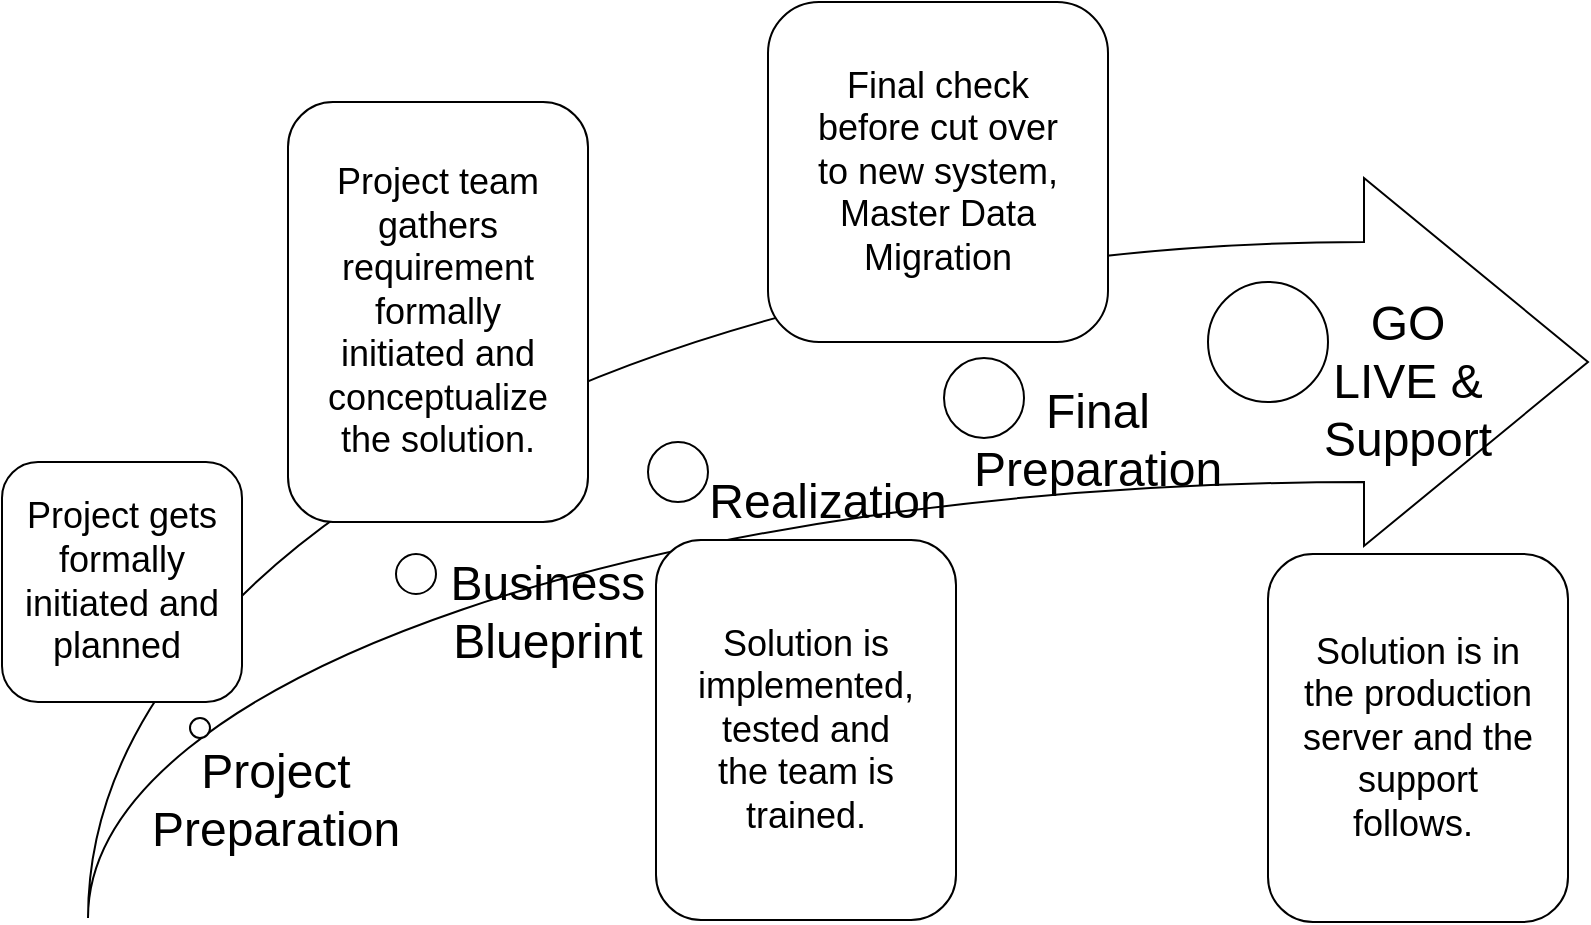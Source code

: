 <mxfile version="13.6.6" type="github">
  <diagram id="eaValxSXPdGNPWjf7hFO" name="Page-1">
    <mxGraphModel dx="868" dy="433" grid="1" gridSize="10" guides="1" tooltips="1" connect="1" arrows="1" fold="1" page="1" pageScale="1" pageWidth="827" pageHeight="1169" math="0" shadow="0">
      <root>
        <mxCell id="0" />
        <mxCell id="1" parent="0" />
        <mxCell id="7H0HyekD601WEjkAQri7-1" value="" style="html=1;shadow=0;dashed=0;align=center;verticalAlign=middle;shape=mxgraph.arrows2.jumpInArrow;dy=60;dx=112;arrowHead=184;" vertex="1" parent="1">
          <mxGeometry x="70" y="108" width="750" height="370" as="geometry" />
        </mxCell>
        <mxCell id="7H0HyekD601WEjkAQri7-3" value="&lt;font style=&quot;font-size: 18px&quot;&gt;Project gets&lt;br&gt;formally&lt;br&gt;initiated and&lt;br&gt;planned&amp;nbsp;&lt;/font&gt;" style="rounded=1;whiteSpace=wrap;html=1;" vertex="1" parent="1">
          <mxGeometry x="27" y="250" width="120" height="120" as="geometry" />
        </mxCell>
        <mxCell id="7H0HyekD601WEjkAQri7-4" value="&lt;font style=&quot;font-size: 18px&quot;&gt;Project team&lt;br&gt;gathers&lt;br&gt;requirement&lt;br&gt;formally&lt;br&gt;initiated and&lt;br&gt;conceptualize&lt;br&gt;the solution.&lt;/font&gt;" style="rounded=1;whiteSpace=wrap;html=1;" vertex="1" parent="1">
          <mxGeometry x="170" y="70" width="150" height="210" as="geometry" />
        </mxCell>
        <mxCell id="7H0HyekD601WEjkAQri7-5" value="&lt;font style=&quot;font-size: 18px&quot;&gt;Solution is in&lt;br&gt;the production&lt;br&gt;server and the&lt;br&gt;support&lt;br&gt;follows.&amp;nbsp;&lt;/font&gt;" style="rounded=1;whiteSpace=wrap;html=1;" vertex="1" parent="1">
          <mxGeometry x="660" y="296" width="150" height="184" as="geometry" />
        </mxCell>
        <mxCell id="7H0HyekD601WEjkAQri7-6" value="&lt;font style=&quot;font-size: 18px&quot;&gt;Solution is&lt;br&gt;implemented,&lt;br&gt;tested and&lt;br&gt;the team is&lt;br&gt;trained.&lt;/font&gt;" style="rounded=1;whiteSpace=wrap;html=1;" vertex="1" parent="1">
          <mxGeometry x="354" y="289" width="150" height="190" as="geometry" />
        </mxCell>
        <mxCell id="7H0HyekD601WEjkAQri7-7" value="&lt;font style=&quot;font-size: 18px&quot;&gt;Final check&lt;br&gt;before cut over&lt;br&gt;to new system,&lt;br&gt;Master Data&lt;br&gt;Migration&lt;/font&gt;" style="rounded=1;whiteSpace=wrap;html=1;" vertex="1" parent="1">
          <mxGeometry x="410" y="20" width="170" height="170" as="geometry" />
        </mxCell>
        <mxCell id="7H0HyekD601WEjkAQri7-8" value="" style="ellipse;whiteSpace=wrap;html=1;aspect=fixed;" vertex="1" parent="1">
          <mxGeometry x="121" y="378" width="10" height="10" as="geometry" />
        </mxCell>
        <mxCell id="7H0HyekD601WEjkAQri7-10" value="&lt;font style=&quot;font-size: 24px&quot;&gt;Project &lt;br&gt;Preparation&lt;/font&gt;" style="text;html=1;strokeColor=none;fillColor=none;align=center;verticalAlign=middle;whiteSpace=wrap;rounded=0;" vertex="1" parent="1">
          <mxGeometry x="110" y="409" width="108" height="20" as="geometry" />
        </mxCell>
        <mxCell id="7H0HyekD601WEjkAQri7-11" value="" style="ellipse;whiteSpace=wrap;html=1;aspect=fixed;" vertex="1" parent="1">
          <mxGeometry x="224" y="296" width="20" height="20" as="geometry" />
        </mxCell>
        <mxCell id="7H0HyekD601WEjkAQri7-15" value="&lt;font style=&quot;font-size: 24px&quot;&gt;Business&lt;br&gt;Blueprint&lt;/font&gt;" style="text;html=1;strokeColor=none;fillColor=none;align=center;verticalAlign=middle;whiteSpace=wrap;rounded=0;" vertex="1" parent="1">
          <mxGeometry x="240" y="300" width="120" height="50" as="geometry" />
        </mxCell>
        <mxCell id="7H0HyekD601WEjkAQri7-16" value="" style="ellipse;whiteSpace=wrap;html=1;aspect=fixed;" vertex="1" parent="1">
          <mxGeometry x="350" y="240" width="30" height="30" as="geometry" />
        </mxCell>
        <mxCell id="7H0HyekD601WEjkAQri7-17" value="&lt;font style=&quot;font-size: 24px&quot;&gt;Realization&lt;/font&gt;" style="text;html=1;strokeColor=none;fillColor=none;align=center;verticalAlign=middle;whiteSpace=wrap;rounded=0;" vertex="1" parent="1">
          <mxGeometry x="420" y="260" width="40" height="20" as="geometry" />
        </mxCell>
        <mxCell id="7H0HyekD601WEjkAQri7-18" value="" style="ellipse;whiteSpace=wrap;html=1;aspect=fixed;" vertex="1" parent="1">
          <mxGeometry x="498" y="198" width="40" height="40" as="geometry" />
        </mxCell>
        <mxCell id="7H0HyekD601WEjkAQri7-19" value="&lt;font style=&quot;font-size: 24px&quot;&gt;Final&lt;br/&gt;Preparation&lt;/font&gt;" style="text;html=1;strokeColor=none;fillColor=none;align=center;verticalAlign=middle;whiteSpace=wrap;rounded=0;" vertex="1" parent="1">
          <mxGeometry x="555" y="229" width="40" height="20" as="geometry" />
        </mxCell>
        <mxCell id="7H0HyekD601WEjkAQri7-20" value="" style="ellipse;whiteSpace=wrap;html=1;aspect=fixed;" vertex="1" parent="1">
          <mxGeometry x="630" y="160" width="60" height="60" as="geometry" />
        </mxCell>
        <mxCell id="7H0HyekD601WEjkAQri7-21" value="&lt;font style=&quot;font-size: 24px&quot;&gt;GO LIVE &amp;amp;&lt;br&gt;Support&lt;/font&gt;" style="text;html=1;strokeColor=none;fillColor=none;align=center;verticalAlign=middle;whiteSpace=wrap;rounded=0;" vertex="1" parent="1">
          <mxGeometry x="710" y="200" width="40" height="20" as="geometry" />
        </mxCell>
      </root>
    </mxGraphModel>
  </diagram>
</mxfile>
